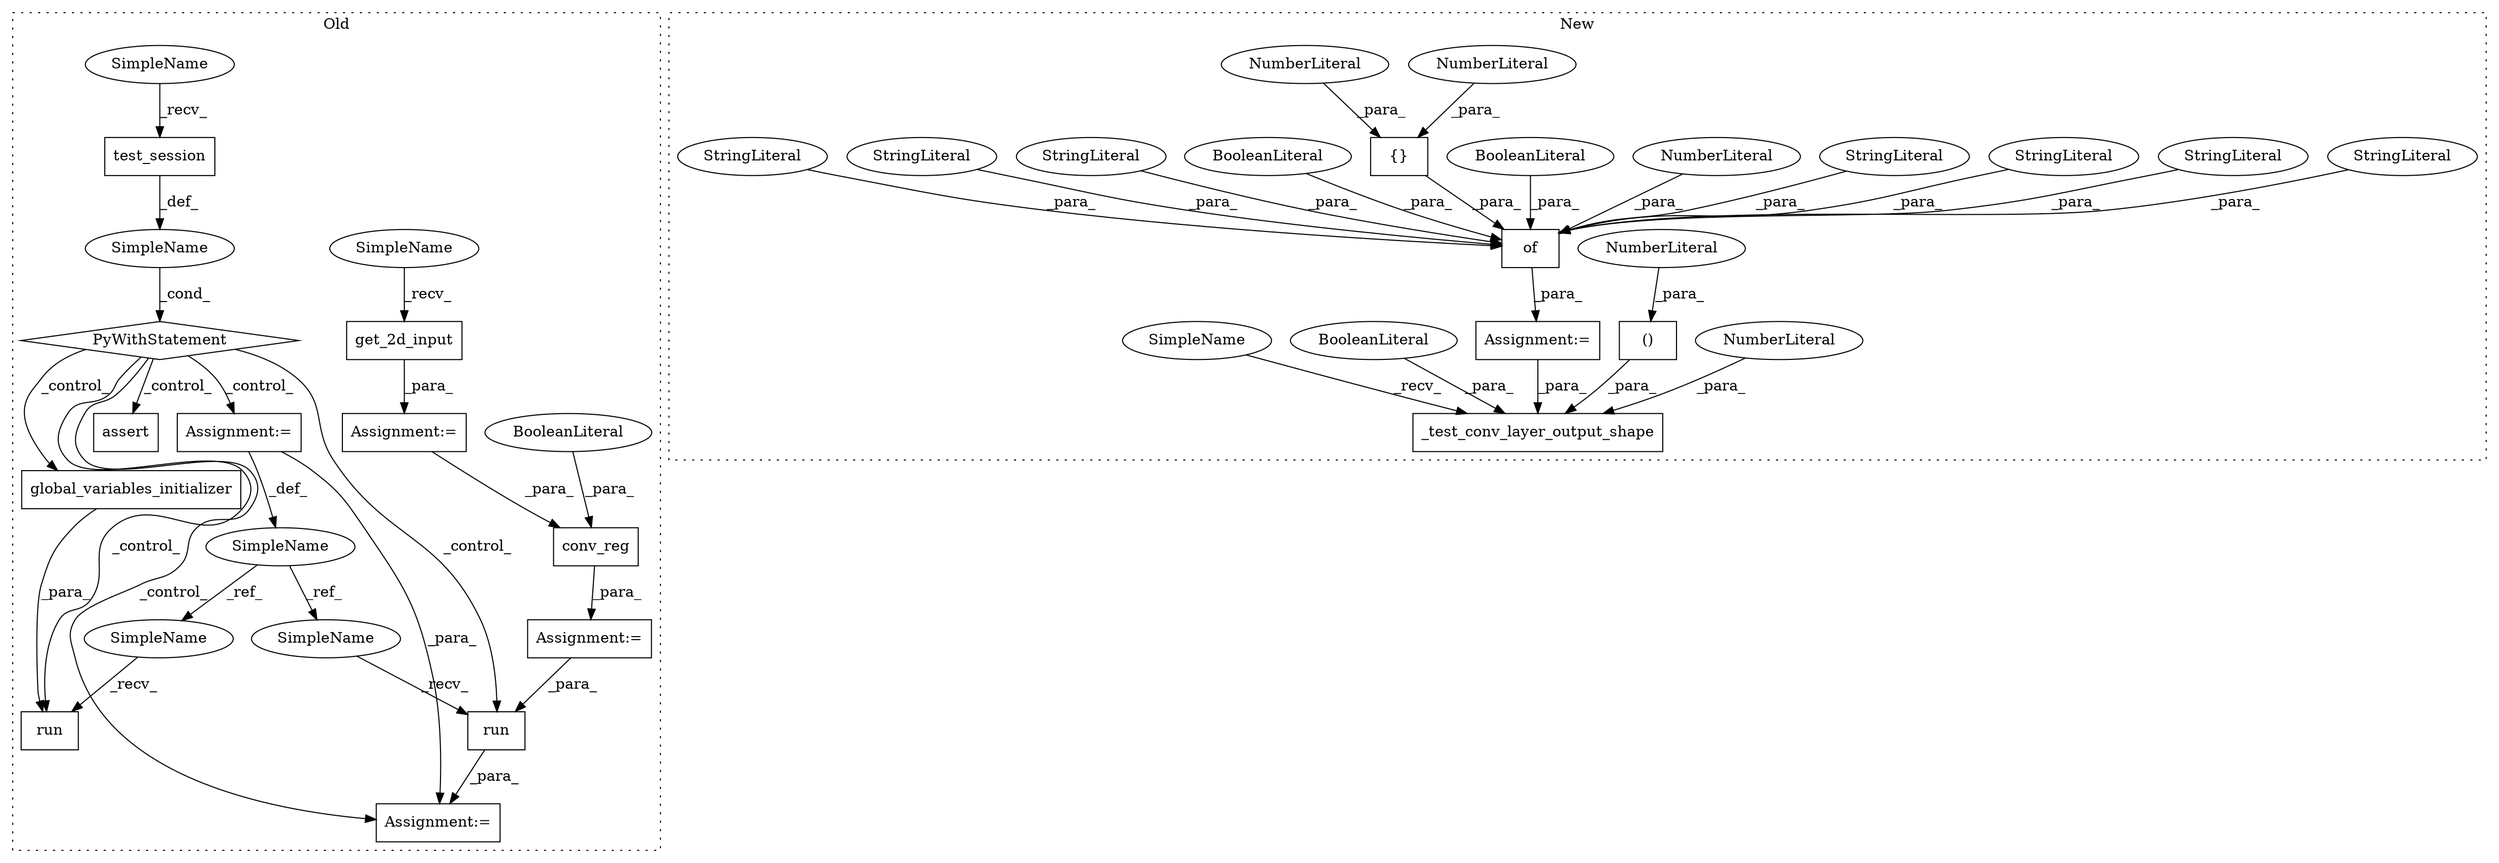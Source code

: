 digraph G {
subgraph cluster0 {
1 [label="get_2d_input" a="32" s="13377" l="14" shape="box"];
6 [label="test_session" a="32" s="13576" l="14" shape="box"];
7 [label="PyWithStatement" a="104" s="13561,13590" l="10,2" shape="diamond"];
8 [label="run" a="32" s="13687,13703" l="4,1" shape="box"];
9 [label="SimpleName" a="42" s="" l="" shape="ellipse"];
10 [label="run" a="32" s="13621,13666" l="4,1" shape="box"];
11 [label="SimpleName" a="42" s="13604" l="4" shape="ellipse"];
16 [label="global_variables_initializer" a="32" s="13636" l="30" shape="box"];
17 [label="assert" a="32" s="13717,13799" l="22,1" shape="box"];
18 [label="Assignment:=" a="7" s="13681" l="1" shape="box"];
19 [label="Assignment:=" a="7" s="13510" l="1" shape="box"];
20 [label="Assignment:=" a="7" s="13604" l="4" shape="box"];
21 [label="Assignment:=" a="7" s="13371" l="1" shape="box"];
30 [label="conv_reg" a="32" s="13511,13533" l="9,1" shape="box"];
34 [label="BooleanLiteral" a="9" s="13525" l="4" shape="ellipse"];
36 [label="SimpleName" a="42" s="13616" l="4" shape="ellipse"];
37 [label="SimpleName" a="42" s="13682" l="4" shape="ellipse"];
38 [label="SimpleName" a="42" s="13571" l="4" shape="ellipse"];
39 [label="SimpleName" a="42" s="13372" l="4" shape="ellipse"];
label = "Old";
style="dotted";
}
subgraph cluster1 {
2 [label="_test_conv_layer_output_shape" a="32" s="11412,11511" l="30,1" shape="box"];
3 [label="()" a="106" s="11461" l="44" shape="box"];
4 [label="NumberLiteral" a="34" s="11442" l="1" shape="ellipse"];
5 [label="of" a="32" s="11206,11400" l="3,1" shape="box"];
12 [label="StringLiteral" a="45" s="11209" l="15" shape="ellipse"];
13 [label="StringLiteral" a="45" s="11299" l="9" shape="ellipse"];
14 [label="StringLiteral" a="45" s="11314" l="11" shape="ellipse"];
15 [label="StringLiteral" a="45" s="11257" l="8" shape="ellipse"];
22 [label="NumberLiteral" a="34" s="11225" l="2" shape="ellipse"];
23 [label="BooleanLiteral" a="9" s="11293" l="5" shape="ellipse"];
24 [label="NumberLiteral" a="34" s="11489" l="1" shape="ellipse"];
25 [label="{}" a="4" s="11251,11255" l="1,1" shape="box"];
26 [label="NumberLiteral" a="34" s="11252" l="1" shape="ellipse"];
27 [label="NumberLiteral" a="34" s="11254" l="1" shape="ellipse"];
28 [label="BooleanLiteral" a="9" s="11309" l="4" shape="ellipse"];
29 [label="StringLiteral" a="45" s="11344" l="7" shape="ellipse"];
31 [label="StringLiteral" a="45" s="11352" l="15" shape="ellipse"];
32 [label="StringLiteral" a="45" s="11326" l="7" shape="ellipse"];
33 [label="BooleanLiteral" a="9" s="11507" l="4" shape="ellipse"];
35 [label="Assignment:=" a="7" s="11201" l="1" shape="box"];
40 [label="SimpleName" a="42" s="11407" l="4" shape="ellipse"];
label = "New";
style="dotted";
}
1 -> 21 [label="_para_"];
3 -> 2 [label="_para_"];
4 -> 2 [label="_para_"];
5 -> 35 [label="_para_"];
6 -> 9 [label="_def_"];
7 -> 17 [label="_control_"];
7 -> 18 [label="_control_"];
7 -> 10 [label="_control_"];
7 -> 16 [label="_control_"];
7 -> 20 [label="_control_"];
7 -> 8 [label="_control_"];
8 -> 18 [label="_para_"];
9 -> 7 [label="_cond_"];
11 -> 37 [label="_ref_"];
11 -> 36 [label="_ref_"];
12 -> 5 [label="_para_"];
13 -> 5 [label="_para_"];
14 -> 5 [label="_para_"];
15 -> 5 [label="_para_"];
16 -> 10 [label="_para_"];
19 -> 8 [label="_para_"];
20 -> 11 [label="_def_"];
20 -> 18 [label="_para_"];
21 -> 30 [label="_para_"];
22 -> 5 [label="_para_"];
23 -> 5 [label="_para_"];
24 -> 3 [label="_para_"];
25 -> 5 [label="_para_"];
26 -> 25 [label="_para_"];
27 -> 25 [label="_para_"];
28 -> 5 [label="_para_"];
29 -> 5 [label="_para_"];
30 -> 19 [label="_para_"];
31 -> 5 [label="_para_"];
32 -> 5 [label="_para_"];
33 -> 2 [label="_para_"];
34 -> 30 [label="_para_"];
35 -> 2 [label="_para_"];
36 -> 10 [label="_recv_"];
37 -> 8 [label="_recv_"];
38 -> 6 [label="_recv_"];
39 -> 1 [label="_recv_"];
40 -> 2 [label="_recv_"];
}